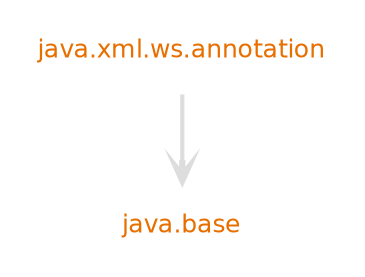digraph "java.xml.ws.annotation" {
  nodesep=.5;
  ranksep=0.600000;
  pencolor=transparent;
  node [shape=plaintext, fontcolor="#000000", fontname="DejaVuSans", fontsize=12, margin=".2,.2"];
  edge [penwidth=2, color="#999999", arrowhead=open, arrowsize=1];
  {rank=same "java.xml.ws.annotation"}
  subgraph se {
  "java.base" [fontcolor="#e76f00", group=java];
  "java.xml.ws.annotation" [fontcolor="#e76f00", group=java];
  }
  subgraph jdk {
  }
  "java.xml.ws.annotation" -> "java.base" [color="#dddddd", weight=10];
}
